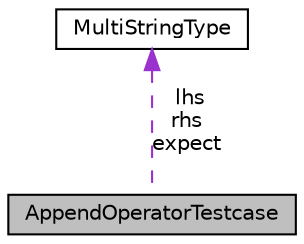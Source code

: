 digraph "AppendOperatorTestcase"
{
  edge [fontname="Helvetica",fontsize="10",labelfontname="Helvetica",labelfontsize="10"];
  node [fontname="Helvetica",fontsize="10",shape=record];
  Node1 [label="AppendOperatorTestcase",height=0.2,width=0.4,color="black", fillcolor="grey75", style="filled", fontcolor="black"];
  Node2 -> Node1 [dir="back",color="darkorchid3",fontsize="10",style="dashed",label=" lhs\nrhs\nexpect" ,fontname="Helvetica"];
  Node2 [label="MultiStringType",height=0.2,width=0.4,color="black", fillcolor="white", style="filled",URL="$struct_multi_string_type.html"];
}
